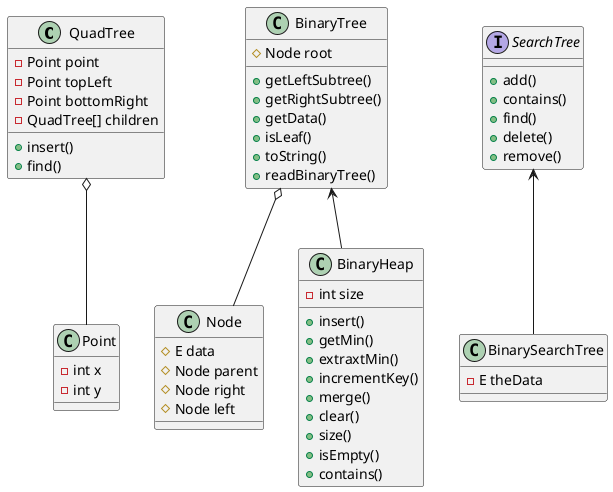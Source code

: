 @startuml treeuml

class QuadTree {
    - Point point
    - Point topLeft
    - Point bottomRight
    - QuadTree[] children
    + insert()
    + find()
}

class Point {
    - int x
    - int y
} 

QuadTree o-- Point

class BinaryTree {
    # Node root
    + getLeftSubtree()
    + getRightSubtree()
    + getData()
    + isLeaf()
    + toString()
    + readBinaryTree()
}

class Node {
    # E data
    # Node parent
    # Node right
    # Node left
} 

class BinaryHeap {
    - int size
    + insert()
    + getMin()
    + extraxtMin()
    + incrementKey()
    + merge()
    + clear()
    + size()
    + isEmpty()
    + contains()
}


BinaryTree <-- BinaryHeap

BinaryTree o-- Node

interface SearchTree {
    + add()
    + contains()
    + find()
    + delete()
    + remove()
}

class BinarySearchTree {
    - E theData
}

SearchTree <-- BinarySearchTree

@enduml